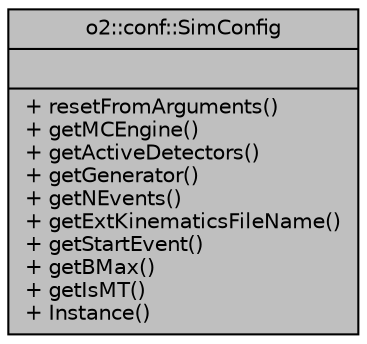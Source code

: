 digraph "o2::conf::SimConfig"
{
 // INTERACTIVE_SVG=YES
  bgcolor="transparent";
  edge [fontname="Helvetica",fontsize="10",labelfontname="Helvetica",labelfontsize="10"];
  node [fontname="Helvetica",fontsize="10",shape=record];
  Node1 [label="{o2::conf::SimConfig\n||+ resetFromArguments()\l+ getMCEngine()\l+ getActiveDetectors()\l+ getGenerator()\l+ getNEvents()\l+ getExtKinematicsFileName()\l+ getStartEvent()\l+ getBMax()\l+ getIsMT()\l+ Instance()\l}",height=0.2,width=0.4,color="black", fillcolor="grey75", style="filled" fontcolor="black"];
}
